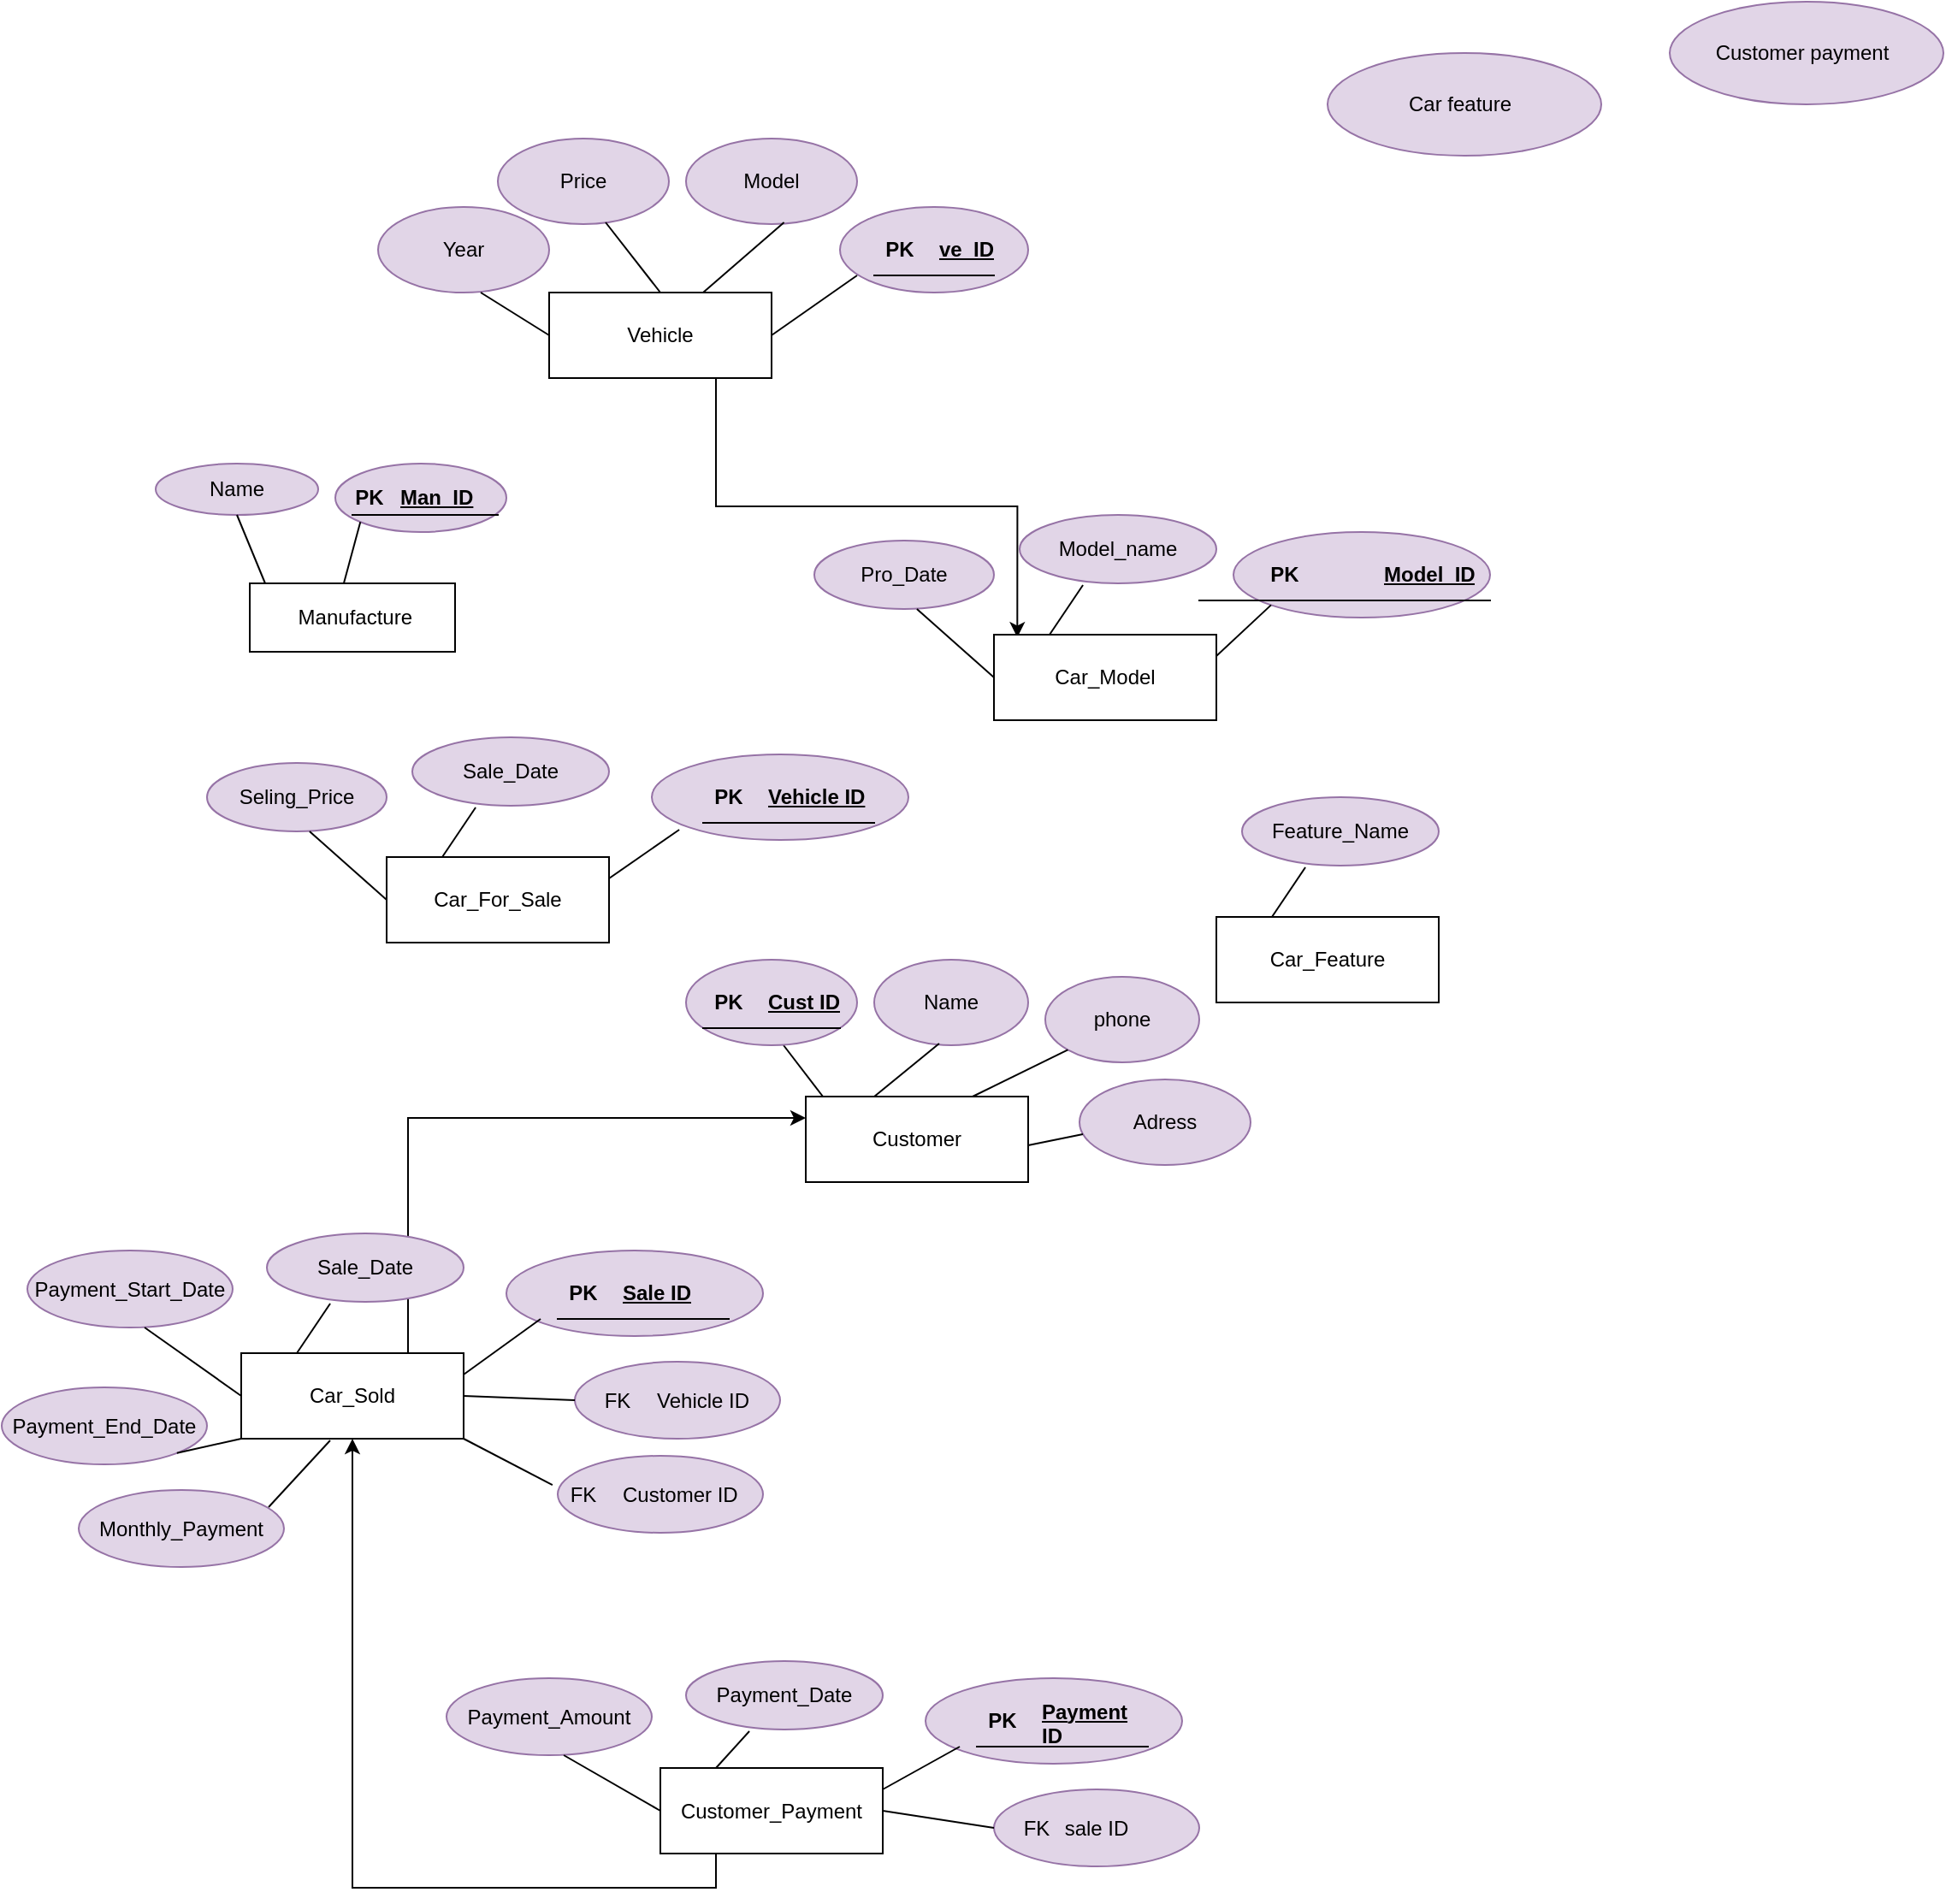 <mxfile version="21.1.5" type="github">
  <diagram id="R2lEEEUBdFMjLlhIrx00" name="Page-1">
    <mxGraphModel dx="1673" dy="1584" grid="1" gridSize="10" guides="1" tooltips="1" connect="1" arrows="1" fold="1" page="1" pageScale="1" pageWidth="850" pageHeight="1100" math="0" shadow="0" extFonts="Permanent Marker^https://fonts.googleapis.com/css?family=Permanent+Marker">
      <root>
        <mxCell id="0" />
        <mxCell id="1" parent="0" />
        <mxCell id="QSl6iMokwTdBmVvLgoSX-13" value="" style="group" parent="1" vertex="1" connectable="0">
          <mxGeometry x="500" y="-80" width="165" height="60" as="geometry" />
        </mxCell>
        <mxCell id="QSl6iMokwTdBmVvLgoSX-14" value="" style="ellipse;whiteSpace=wrap;html=1;fillColor=#e1d5e7;strokeColor=#9673a6;" parent="QSl6iMokwTdBmVvLgoSX-13" vertex="1">
          <mxGeometry x="5" width="160" height="60" as="geometry" />
        </mxCell>
        <mxCell id="QSl6iMokwTdBmVvLgoSX-15" value=" Car feature" style="text;strokeColor=none;align=center;fillColor=none;html=1;verticalAlign=middle;whiteSpace=wrap;rounded=0;" parent="QSl6iMokwTdBmVvLgoSX-13" vertex="1">
          <mxGeometry y="13.75" width="165" height="32.5" as="geometry" />
        </mxCell>
        <mxCell id="QSl6iMokwTdBmVvLgoSX-23" value="" style="group" parent="1" vertex="1" connectable="0">
          <mxGeometry x="700" y="-110" width="165" height="60" as="geometry" />
        </mxCell>
        <mxCell id="QSl6iMokwTdBmVvLgoSX-24" value="" style="ellipse;whiteSpace=wrap;html=1;fillColor=#e1d5e7;strokeColor=#9673a6;" parent="QSl6iMokwTdBmVvLgoSX-23" vertex="1">
          <mxGeometry x="5" width="160" height="60" as="geometry" />
        </mxCell>
        <mxCell id="QSl6iMokwTdBmVvLgoSX-25" value="    Customer payment" style="text;strokeColor=none;align=center;fillColor=none;html=1;verticalAlign=middle;whiteSpace=wrap;rounded=0;" parent="QSl6iMokwTdBmVvLgoSX-23" vertex="1">
          <mxGeometry y="13.75" width="165" height="32.5" as="geometry" />
        </mxCell>
        <mxCell id="qZV4PdtDcSAIjQBR_j6r-117" style="edgeStyle=orthogonalEdgeStyle;rounded=0;orthogonalLoop=1;jettySize=auto;html=1;exitX=0.75;exitY=1;exitDx=0;exitDy=0;entryX=0.105;entryY=0.033;entryDx=0;entryDy=0;entryPerimeter=0;" edge="1" parent="1" source="QSl6iMokwTdBmVvLgoSX-27" target="qZV4PdtDcSAIjQBR_j6r-23">
          <mxGeometry relative="1" as="geometry" />
        </mxCell>
        <mxCell id="QSl6iMokwTdBmVvLgoSX-27" value="Vehicle" style="rounded=0;whiteSpace=wrap;html=1;" parent="1" vertex="1">
          <mxGeometry x="50" y="60" width="130" height="50" as="geometry" />
        </mxCell>
        <mxCell id="QSl6iMokwTdBmVvLgoSX-5" value="  Model    " style="ellipse;whiteSpace=wrap;html=1;fillColor=#e1d5e7;strokeColor=#9673a6;container=0;" parent="1" vertex="1">
          <mxGeometry x="130" y="-30" width="100" height="50" as="geometry" />
        </mxCell>
        <mxCell id="QSl6iMokwTdBmVvLgoSX-28" value="" style="endArrow=none;html=1;rounded=0;entryX=0.573;entryY=0.98;entryDx=0;entryDy=0;entryPerimeter=0;" parent="1" target="QSl6iMokwTdBmVvLgoSX-5" edge="1">
          <mxGeometry width="50" height="50" relative="1" as="geometry">
            <mxPoint x="140" y="60" as="sourcePoint" />
            <mxPoint x="180" y="20" as="targetPoint" />
          </mxGeometry>
        </mxCell>
        <mxCell id="QSl6iMokwTdBmVvLgoSX-1" value=" Price   " style="ellipse;whiteSpace=wrap;html=1;fillColor=#e1d5e7;strokeColor=#9673a6;" parent="1" vertex="1">
          <mxGeometry x="20" y="-30" width="100" height="50" as="geometry" />
        </mxCell>
        <mxCell id="QSl6iMokwTdBmVvLgoSX-29" value="" style="endArrow=none;html=1;rounded=0;entryX=0.573;entryY=0.98;entryDx=0;entryDy=0;entryPerimeter=0;exitX=0.5;exitY=0;exitDx=0;exitDy=0;" parent="1" source="QSl6iMokwTdBmVvLgoSX-27" edge="1">
          <mxGeometry width="50" height="50" relative="1" as="geometry">
            <mxPoint x="30" y="60" as="sourcePoint" />
            <mxPoint x="83" y="19" as="targetPoint" />
          </mxGeometry>
        </mxCell>
        <mxCell id="QSl6iMokwTdBmVvLgoSX-30" value="" style="ellipse;whiteSpace=wrap;html=1;fillColor=#e1d5e7;strokeColor=#9673a6;container=0;" parent="1" vertex="1">
          <mxGeometry x="220" y="10" width="110" height="50" as="geometry" />
        </mxCell>
        <mxCell id="QSl6iMokwTdBmVvLgoSX-32" value="" style="shape=table;startSize=0;container=1;collapsible=1;childLayout=tableLayout;fixedRows=1;rowLines=0;fontStyle=0;align=center;resizeLast=1;strokeColor=none;fillColor=none;collapsible=0;" parent="1" vertex="1">
          <mxGeometry x="240" y="20" width="70" height="30" as="geometry" />
        </mxCell>
        <mxCell id="QSl6iMokwTdBmVvLgoSX-33" value="" style="shape=tableRow;horizontal=0;startSize=0;swimlaneHead=0;swimlaneBody=0;fillColor=none;collapsible=0;dropTarget=0;points=[[0,0.5],[1,0.5]];portConstraint=eastwest;top=0;left=0;right=0;bottom=1;" parent="QSl6iMokwTdBmVvLgoSX-32" vertex="1">
          <mxGeometry width="70" height="30" as="geometry" />
        </mxCell>
        <mxCell id="QSl6iMokwTdBmVvLgoSX-34" value="PK" style="shape=partialRectangle;connectable=0;fillColor=none;top=0;left=0;bottom=0;right=0;fontStyle=1;overflow=hidden;whiteSpace=wrap;html=1;" parent="QSl6iMokwTdBmVvLgoSX-33" vertex="1">
          <mxGeometry width="30" height="30" as="geometry">
            <mxRectangle width="30" height="30" as="alternateBounds" />
          </mxGeometry>
        </mxCell>
        <mxCell id="QSl6iMokwTdBmVvLgoSX-35" value="ve_ID" style="shape=partialRectangle;connectable=0;fillColor=none;top=0;left=0;bottom=0;right=0;align=left;spacingLeft=6;fontStyle=5;overflow=hidden;whiteSpace=wrap;html=1;" parent="QSl6iMokwTdBmVvLgoSX-33" vertex="1">
          <mxGeometry x="30" width="40" height="30" as="geometry">
            <mxRectangle width="40" height="30" as="alternateBounds" />
          </mxGeometry>
        </mxCell>
        <mxCell id="QSl6iMokwTdBmVvLgoSX-36" value="" style="endArrow=none;html=1;rounded=0;exitX=1;exitY=0.5;exitDx=0;exitDy=0;" parent="1" source="QSl6iMokwTdBmVvLgoSX-27" edge="1">
          <mxGeometry width="50" height="50" relative="1" as="geometry">
            <mxPoint x="180" y="90.5" as="sourcePoint" />
            <mxPoint x="230" y="50" as="targetPoint" />
          </mxGeometry>
        </mxCell>
        <mxCell id="QSl6iMokwTdBmVvLgoSX-38" value="Customer" style="rounded=0;whiteSpace=wrap;html=1;" parent="1" vertex="1">
          <mxGeometry x="200" y="530" width="130" height="50" as="geometry" />
        </mxCell>
        <mxCell id="QSl6iMokwTdBmVvLgoSX-39" value="" style="endArrow=none;html=1;rounded=0;entryX=0.57;entryY=1;entryDx=0;entryDy=0;entryPerimeter=0;exitX=0.077;exitY=0;exitDx=0;exitDy=0;exitPerimeter=0;" parent="1" source="QSl6iMokwTdBmVvLgoSX-38" target="QSl6iMokwTdBmVvLgoSX-48" edge="1">
          <mxGeometry width="50" height="50" relative="1" as="geometry">
            <mxPoint x="210" y="520" as="sourcePoint" />
            <mxPoint x="190" y="500" as="targetPoint" />
          </mxGeometry>
        </mxCell>
        <mxCell id="QSl6iMokwTdBmVvLgoSX-48" value="" style="ellipse;whiteSpace=wrap;html=1;fillColor=#e1d5e7;strokeColor=#9673a6;container=0;" parent="1" vertex="1">
          <mxGeometry x="130" y="450" width="100" height="50" as="geometry" />
        </mxCell>
        <mxCell id="QSl6iMokwTdBmVvLgoSX-49" value="" style="shape=table;startSize=0;container=1;collapsible=1;childLayout=tableLayout;fixedRows=1;rowLines=0;fontStyle=0;align=center;resizeLast=1;strokeColor=none;fillColor=none;collapsible=0;" parent="1" vertex="1">
          <mxGeometry x="140" y="460" width="80" height="30" as="geometry" />
        </mxCell>
        <mxCell id="QSl6iMokwTdBmVvLgoSX-50" value="" style="shape=tableRow;horizontal=0;startSize=0;swimlaneHead=0;swimlaneBody=0;fillColor=none;collapsible=0;dropTarget=0;points=[[0,0.5],[1,0.5]];portConstraint=eastwest;top=0;left=0;right=0;bottom=1;" parent="QSl6iMokwTdBmVvLgoSX-49" vertex="1">
          <mxGeometry width="80" height="30" as="geometry" />
        </mxCell>
        <mxCell id="QSl6iMokwTdBmVvLgoSX-51" value="PK" style="shape=partialRectangle;connectable=0;fillColor=none;top=0;left=0;bottom=0;right=0;fontStyle=1;overflow=hidden;whiteSpace=wrap;html=1;" parent="QSl6iMokwTdBmVvLgoSX-50" vertex="1">
          <mxGeometry width="30" height="30" as="geometry">
            <mxRectangle width="30" height="30" as="alternateBounds" />
          </mxGeometry>
        </mxCell>
        <mxCell id="QSl6iMokwTdBmVvLgoSX-52" value="Cust ID" style="shape=partialRectangle;connectable=0;fillColor=none;top=0;left=0;bottom=0;right=0;align=left;spacingLeft=6;fontStyle=5;overflow=hidden;whiteSpace=wrap;html=1;" parent="QSl6iMokwTdBmVvLgoSX-50" vertex="1">
          <mxGeometry x="30" width="50" height="30" as="geometry">
            <mxRectangle width="50" height="30" as="alternateBounds" />
          </mxGeometry>
        </mxCell>
        <mxCell id="QSl6iMokwTdBmVvLgoSX-53" value="Name" style="ellipse;whiteSpace=wrap;html=1;fillColor=#e1d5e7;strokeColor=#9673a6;container=0;" parent="1" vertex="1">
          <mxGeometry x="240" y="450" width="90" height="50" as="geometry" />
        </mxCell>
        <mxCell id="QSl6iMokwTdBmVvLgoSX-55" value="phone" style="ellipse;whiteSpace=wrap;html=1;fillColor=#e1d5e7;strokeColor=#9673a6;container=0;" parent="1" vertex="1">
          <mxGeometry x="340" y="460" width="90" height="50" as="geometry" />
        </mxCell>
        <mxCell id="QSl6iMokwTdBmVvLgoSX-56" value="Adress" style="ellipse;whiteSpace=wrap;html=1;fillColor=#e1d5e7;strokeColor=#9673a6;container=0;" parent="1" vertex="1">
          <mxGeometry x="360" y="520" width="100" height="50" as="geometry" />
        </mxCell>
        <mxCell id="QSl6iMokwTdBmVvLgoSX-57" value="" style="endArrow=none;html=1;rounded=0;exitX=0.308;exitY=0;exitDx=0;exitDy=0;exitPerimeter=0;entryX=0.422;entryY=0.98;entryDx=0;entryDy=0;entryPerimeter=0;" parent="1" source="QSl6iMokwTdBmVvLgoSX-38" target="QSl6iMokwTdBmVvLgoSX-53" edge="1">
          <mxGeometry width="50" height="50" relative="1" as="geometry">
            <mxPoint x="220" y="540" as="sourcePoint" />
            <mxPoint x="270" y="500" as="targetPoint" />
          </mxGeometry>
        </mxCell>
        <mxCell id="QSl6iMokwTdBmVvLgoSX-58" value="" style="endArrow=none;html=1;rounded=0;exitX=0.75;exitY=0;exitDx=0;exitDy=0;entryX=0;entryY=1;entryDx=0;entryDy=0;" parent="1" source="QSl6iMokwTdBmVvLgoSX-38" target="QSl6iMokwTdBmVvLgoSX-55" edge="1">
          <mxGeometry width="50" height="50" relative="1" as="geometry">
            <mxPoint x="230" y="550" as="sourcePoint" />
            <mxPoint x="290" y="520" as="targetPoint" />
          </mxGeometry>
        </mxCell>
        <mxCell id="QSl6iMokwTdBmVvLgoSX-59" value="" style="endArrow=none;html=1;rounded=0;exitX=0.75;exitY=0;exitDx=0;exitDy=0;entryX=0.02;entryY=0.64;entryDx=0;entryDy=0;entryPerimeter=0;" parent="1" target="QSl6iMokwTdBmVvLgoSX-56" edge="1">
          <mxGeometry width="50" height="50" relative="1" as="geometry">
            <mxPoint x="330" y="558.5" as="sourcePoint" />
            <mxPoint x="385" y="531.5" as="targetPoint" />
          </mxGeometry>
        </mxCell>
        <mxCell id="qZV4PdtDcSAIjQBR_j6r-2" value="Year" style="ellipse;whiteSpace=wrap;html=1;fillColor=#e1d5e7;strokeColor=#9673a6;" vertex="1" parent="1">
          <mxGeometry x="-50" y="10" width="100" height="50" as="geometry" />
        </mxCell>
        <mxCell id="qZV4PdtDcSAIjQBR_j6r-3" value="" style="endArrow=none;html=1;rounded=0;exitX=0;exitY=0.5;exitDx=0;exitDy=0;" edge="1" parent="1" source="QSl6iMokwTdBmVvLgoSX-27">
          <mxGeometry width="50" height="50" relative="1" as="geometry">
            <mxPoint x="52" y="101" as="sourcePoint" />
            <mxPoint x="10" y="60" as="targetPoint" />
          </mxGeometry>
        </mxCell>
        <mxCell id="qZV4PdtDcSAIjQBR_j6r-5" value="&amp;nbsp;Manufacture" style="rounded=0;whiteSpace=wrap;html=1;" vertex="1" parent="1">
          <mxGeometry x="-125" y="230" width="120" height="40" as="geometry" />
        </mxCell>
        <mxCell id="QSl6iMokwTdBmVvLgoSX-11" value="Name" style="ellipse;whiteSpace=wrap;html=1;fillColor=#e1d5e7;strokeColor=#9673a6;container=0;" parent="1" vertex="1">
          <mxGeometry x="-180" y="160" width="95" height="30" as="geometry" />
        </mxCell>
        <mxCell id="qZV4PdtDcSAIjQBR_j6r-7" value="" style="endArrow=none;html=1;rounded=0;entryX=0.5;entryY=1;entryDx=0;entryDy=0;exitX=0.075;exitY=0;exitDx=0;exitDy=0;exitPerimeter=0;" edge="1" parent="1" source="qZV4PdtDcSAIjQBR_j6r-5" target="QSl6iMokwTdBmVvLgoSX-11">
          <mxGeometry width="50" height="50" relative="1" as="geometry">
            <mxPoint x="-115" y="220" as="sourcePoint" />
            <mxPoint x="-125" y="190" as="targetPoint" />
          </mxGeometry>
        </mxCell>
        <mxCell id="QSl6iMokwTdBmVvLgoSX-20" value="" style="ellipse;whiteSpace=wrap;html=1;fillColor=#e1d5e7;strokeColor=#9673a6;" parent="1" vertex="1">
          <mxGeometry x="-75" y="160" width="100" height="40" as="geometry" />
        </mxCell>
        <mxCell id="qZV4PdtDcSAIjQBR_j6r-17" value="" style="shape=table;startSize=0;container=1;collapsible=1;childLayout=tableLayout;fixedRows=1;rowLines=0;fontStyle=0;align=center;resizeLast=1;strokeColor=none;fillColor=none;collapsible=0;" vertex="1" parent="1">
          <mxGeometry x="-65" y="170" width="85" height="20" as="geometry" />
        </mxCell>
        <mxCell id="qZV4PdtDcSAIjQBR_j6r-18" value="" style="shape=tableRow;horizontal=0;startSize=0;swimlaneHead=0;swimlaneBody=0;fillColor=none;collapsible=0;dropTarget=0;points=[[0,0.5],[1,0.5]];portConstraint=eastwest;top=0;left=0;right=0;bottom=1;" vertex="1" parent="qZV4PdtDcSAIjQBR_j6r-17">
          <mxGeometry width="85" height="20" as="geometry" />
        </mxCell>
        <mxCell id="qZV4PdtDcSAIjQBR_j6r-19" value="PK" style="shape=partialRectangle;connectable=0;fillColor=none;top=0;left=0;bottom=0;right=0;fontStyle=1;overflow=hidden;whiteSpace=wrap;html=1;" vertex="1" parent="qZV4PdtDcSAIjQBR_j6r-18">
          <mxGeometry width="20" height="20" as="geometry">
            <mxRectangle width="20" height="20" as="alternateBounds" />
          </mxGeometry>
        </mxCell>
        <mxCell id="qZV4PdtDcSAIjQBR_j6r-20" value="Man_ID" style="shape=partialRectangle;connectable=0;fillColor=none;top=0;left=0;bottom=0;right=0;align=left;spacingLeft=6;fontStyle=5;overflow=hidden;whiteSpace=wrap;html=1;" vertex="1" parent="qZV4PdtDcSAIjQBR_j6r-18">
          <mxGeometry x="20" width="65" height="20" as="geometry">
            <mxRectangle width="65" height="20" as="alternateBounds" />
          </mxGeometry>
        </mxCell>
        <mxCell id="qZV4PdtDcSAIjQBR_j6r-22" value="" style="endArrow=none;html=1;rounded=0;entryX=0;entryY=1;entryDx=0;entryDy=0;exitX=0.458;exitY=0;exitDx=0;exitDy=0;exitPerimeter=0;" edge="1" parent="1" source="qZV4PdtDcSAIjQBR_j6r-5" target="QSl6iMokwTdBmVvLgoSX-20">
          <mxGeometry width="50" height="50" relative="1" as="geometry">
            <mxPoint x="-60" y="230" as="sourcePoint" />
            <mxPoint x="-5" y="210" as="targetPoint" />
          </mxGeometry>
        </mxCell>
        <mxCell id="qZV4PdtDcSAIjQBR_j6r-23" value="Car_Model" style="rounded=0;whiteSpace=wrap;html=1;" vertex="1" parent="1">
          <mxGeometry x="310" y="260" width="130" height="50" as="geometry" />
        </mxCell>
        <mxCell id="QSl6iMokwTdBmVvLgoSX-8" value="Model_name" style="ellipse;whiteSpace=wrap;html=1;fillColor=#e1d5e7;strokeColor=#9673a6;" parent="1" vertex="1">
          <mxGeometry x="325" y="190" width="115" height="40" as="geometry" />
        </mxCell>
        <mxCell id="QSl6iMokwTdBmVvLgoSX-17" value="" style="ellipse;whiteSpace=wrap;html=1;fillColor=#e1d5e7;strokeColor=#9673a6;" parent="1" vertex="1">
          <mxGeometry x="450" y="200" width="150" height="50" as="geometry" />
        </mxCell>
        <mxCell id="qZV4PdtDcSAIjQBR_j6r-24" value="" style="shape=table;startSize=0;container=1;collapsible=1;childLayout=tableLayout;fixedRows=1;rowLines=0;fontStyle=0;align=center;resizeLast=1;strokeColor=none;fillColor=none;collapsible=0;" vertex="1" parent="1">
          <mxGeometry x="430" y="210" width="170" height="30" as="geometry" />
        </mxCell>
        <mxCell id="qZV4PdtDcSAIjQBR_j6r-25" value="" style="shape=tableRow;horizontal=0;startSize=0;swimlaneHead=0;swimlaneBody=0;fillColor=none;collapsible=0;dropTarget=0;points=[[0,0.5],[1,0.5]];portConstraint=eastwest;top=0;left=0;right=0;bottom=1;" vertex="1" parent="qZV4PdtDcSAIjQBR_j6r-24">
          <mxGeometry width="170" height="30" as="geometry" />
        </mxCell>
        <mxCell id="qZV4PdtDcSAIjQBR_j6r-26" value="PK" style="shape=partialRectangle;connectable=0;fillColor=none;top=0;left=0;bottom=0;right=0;fontStyle=1;overflow=hidden;whiteSpace=wrap;html=1;" vertex="1" parent="qZV4PdtDcSAIjQBR_j6r-25">
          <mxGeometry width="100" height="30" as="geometry">
            <mxRectangle width="100" height="30" as="alternateBounds" />
          </mxGeometry>
        </mxCell>
        <mxCell id="qZV4PdtDcSAIjQBR_j6r-27" value="Model_ID" style="shape=partialRectangle;connectable=0;fillColor=none;top=0;left=0;bottom=0;right=0;align=left;spacingLeft=6;fontStyle=5;overflow=hidden;whiteSpace=wrap;html=1;" vertex="1" parent="qZV4PdtDcSAIjQBR_j6r-25">
          <mxGeometry x="100" width="70" height="30" as="geometry">
            <mxRectangle width="70" height="30" as="alternateBounds" />
          </mxGeometry>
        </mxCell>
        <mxCell id="qZV4PdtDcSAIjQBR_j6r-28" value="" style="endArrow=none;html=1;rounded=0;exitX=0.25;exitY=0;exitDx=0;exitDy=0;entryX=0.322;entryY=1.025;entryDx=0;entryDy=0;entryPerimeter=0;" edge="1" parent="1" source="qZV4PdtDcSAIjQBR_j6r-23" target="QSl6iMokwTdBmVvLgoSX-8">
          <mxGeometry width="50" height="50" relative="1" as="geometry">
            <mxPoint x="335" y="260" as="sourcePoint" />
            <mxPoint x="360" y="230" as="targetPoint" />
          </mxGeometry>
        </mxCell>
        <mxCell id="qZV4PdtDcSAIjQBR_j6r-30" value="" style="endArrow=none;html=1;rounded=0;exitX=1;exitY=0.25;exitDx=0;exitDy=0;entryX=0;entryY=1;entryDx=0;entryDy=0;" edge="1" parent="1" source="qZV4PdtDcSAIjQBR_j6r-23" target="QSl6iMokwTdBmVvLgoSX-17">
          <mxGeometry width="50" height="50" relative="1" as="geometry">
            <mxPoint x="435" y="290" as="sourcePoint" />
            <mxPoint x="481.05" y="244" as="targetPoint" />
          </mxGeometry>
        </mxCell>
        <mxCell id="qZV4PdtDcSAIjQBR_j6r-31" value="Pro_Date" style="ellipse;whiteSpace=wrap;html=1;fillColor=#e1d5e7;strokeColor=#9673a6;" vertex="1" parent="1">
          <mxGeometry x="205" y="205" width="105" height="40" as="geometry" />
        </mxCell>
        <mxCell id="qZV4PdtDcSAIjQBR_j6r-32" value="" style="endArrow=none;html=1;rounded=0;exitX=0.571;exitY=1;exitDx=0;exitDy=0;exitPerimeter=0;entryX=0;entryY=0.5;entryDx=0;entryDy=0;" edge="1" parent="1" source="qZV4PdtDcSAIjQBR_j6r-31" target="qZV4PdtDcSAIjQBR_j6r-23">
          <mxGeometry width="50" height="50" relative="1" as="geometry">
            <mxPoint x="260" y="330" as="sourcePoint" />
            <mxPoint x="310" y="280" as="targetPoint" />
          </mxGeometry>
        </mxCell>
        <mxCell id="qZV4PdtDcSAIjQBR_j6r-33" value="Car_For_Sale" style="rounded=0;whiteSpace=wrap;html=1;" vertex="1" parent="1">
          <mxGeometry x="-45" y="390" width="130" height="50" as="geometry" />
        </mxCell>
        <mxCell id="qZV4PdtDcSAIjQBR_j6r-34" value="Sale_Date" style="ellipse;whiteSpace=wrap;html=1;fillColor=#e1d5e7;strokeColor=#9673a6;" vertex="1" parent="1">
          <mxGeometry x="-30" y="320" width="115" height="40" as="geometry" />
        </mxCell>
        <mxCell id="qZV4PdtDcSAIjQBR_j6r-35" value="" style="ellipse;whiteSpace=wrap;html=1;fillColor=#e1d5e7;strokeColor=#9673a6;" vertex="1" parent="1">
          <mxGeometry x="110" y="330" width="150" height="50" as="geometry" />
        </mxCell>
        <mxCell id="qZV4PdtDcSAIjQBR_j6r-36" value="" style="shape=table;startSize=0;container=1;collapsible=1;childLayout=tableLayout;fixedRows=1;rowLines=0;fontStyle=0;align=center;resizeLast=1;strokeColor=none;fillColor=none;collapsible=0;" vertex="1" parent="1">
          <mxGeometry x="140" y="340" width="100" height="30" as="geometry" />
        </mxCell>
        <mxCell id="qZV4PdtDcSAIjQBR_j6r-37" value="" style="shape=tableRow;horizontal=0;startSize=0;swimlaneHead=0;swimlaneBody=0;fillColor=none;collapsible=0;dropTarget=0;points=[[0,0.5],[1,0.5]];portConstraint=eastwest;top=0;left=0;right=0;bottom=1;" vertex="1" parent="qZV4PdtDcSAIjQBR_j6r-36">
          <mxGeometry width="100" height="30" as="geometry" />
        </mxCell>
        <mxCell id="qZV4PdtDcSAIjQBR_j6r-38" value="PK" style="shape=partialRectangle;connectable=0;fillColor=none;top=0;left=0;bottom=0;right=0;fontStyle=1;overflow=hidden;whiteSpace=wrap;html=1;" vertex="1" parent="qZV4PdtDcSAIjQBR_j6r-37">
          <mxGeometry width="30" height="30" as="geometry">
            <mxRectangle width="30" height="30" as="alternateBounds" />
          </mxGeometry>
        </mxCell>
        <mxCell id="qZV4PdtDcSAIjQBR_j6r-39" value="Vehicle ID" style="shape=partialRectangle;connectable=0;fillColor=none;top=0;left=0;bottom=0;right=0;align=left;spacingLeft=6;fontStyle=5;overflow=hidden;whiteSpace=wrap;html=1;" vertex="1" parent="qZV4PdtDcSAIjQBR_j6r-37">
          <mxGeometry x="30" width="70" height="30" as="geometry">
            <mxRectangle width="70" height="30" as="alternateBounds" />
          </mxGeometry>
        </mxCell>
        <mxCell id="qZV4PdtDcSAIjQBR_j6r-40" value="" style="endArrow=none;html=1;rounded=0;exitX=0.25;exitY=0;exitDx=0;exitDy=0;entryX=0.322;entryY=1.025;entryDx=0;entryDy=0;entryPerimeter=0;" edge="1" parent="1" source="qZV4PdtDcSAIjQBR_j6r-33" target="qZV4PdtDcSAIjQBR_j6r-34">
          <mxGeometry width="50" height="50" relative="1" as="geometry">
            <mxPoint x="-20" y="390" as="sourcePoint" />
            <mxPoint x="5" y="360" as="targetPoint" />
          </mxGeometry>
        </mxCell>
        <mxCell id="qZV4PdtDcSAIjQBR_j6r-41" value="" style="endArrow=none;html=1;rounded=0;exitX=1;exitY=0.25;exitDx=0;exitDy=0;entryX=0.107;entryY=0.88;entryDx=0;entryDy=0;entryPerimeter=0;" edge="1" parent="1" source="qZV4PdtDcSAIjQBR_j6r-33" target="qZV4PdtDcSAIjQBR_j6r-35">
          <mxGeometry width="50" height="50" relative="1" as="geometry">
            <mxPoint x="80" y="420" as="sourcePoint" />
            <mxPoint x="130" y="370" as="targetPoint" />
          </mxGeometry>
        </mxCell>
        <mxCell id="qZV4PdtDcSAIjQBR_j6r-42" value="Seling_Price" style="ellipse;whiteSpace=wrap;html=1;fillColor=#e1d5e7;strokeColor=#9673a6;" vertex="1" parent="1">
          <mxGeometry x="-150" y="335" width="105" height="40" as="geometry" />
        </mxCell>
        <mxCell id="qZV4PdtDcSAIjQBR_j6r-43" value="" style="endArrow=none;html=1;rounded=0;exitX=0.571;exitY=1;exitDx=0;exitDy=0;exitPerimeter=0;entryX=0;entryY=0.5;entryDx=0;entryDy=0;" edge="1" parent="1" source="qZV4PdtDcSAIjQBR_j6r-42" target="qZV4PdtDcSAIjQBR_j6r-33">
          <mxGeometry width="50" height="50" relative="1" as="geometry">
            <mxPoint x="-95" y="460" as="sourcePoint" />
            <mxPoint x="-45" y="410" as="targetPoint" />
          </mxGeometry>
        </mxCell>
        <mxCell id="qZV4PdtDcSAIjQBR_j6r-45" value="Car_Feature" style="rounded=0;whiteSpace=wrap;html=1;" vertex="1" parent="1">
          <mxGeometry x="440" y="425" width="130" height="50" as="geometry" />
        </mxCell>
        <mxCell id="qZV4PdtDcSAIjQBR_j6r-46" value="Feature_Name" style="ellipse;whiteSpace=wrap;html=1;fillColor=#e1d5e7;strokeColor=#9673a6;" vertex="1" parent="1">
          <mxGeometry x="455" y="355" width="115" height="40" as="geometry" />
        </mxCell>
        <mxCell id="qZV4PdtDcSAIjQBR_j6r-52" value="" style="endArrow=none;html=1;rounded=0;exitX=0.25;exitY=0;exitDx=0;exitDy=0;entryX=0.322;entryY=1.025;entryDx=0;entryDy=0;entryPerimeter=0;" edge="1" parent="1" source="qZV4PdtDcSAIjQBR_j6r-45" target="qZV4PdtDcSAIjQBR_j6r-46">
          <mxGeometry width="50" height="50" relative="1" as="geometry">
            <mxPoint x="465" y="425" as="sourcePoint" />
            <mxPoint x="490" y="395" as="targetPoint" />
          </mxGeometry>
        </mxCell>
        <mxCell id="qZV4PdtDcSAIjQBR_j6r-116" style="edgeStyle=orthogonalEdgeStyle;rounded=0;orthogonalLoop=1;jettySize=auto;html=1;exitX=0.75;exitY=0;exitDx=0;exitDy=0;entryX=0;entryY=0.25;entryDx=0;entryDy=0;" edge="1" parent="1" source="qZV4PdtDcSAIjQBR_j6r-56" target="QSl6iMokwTdBmVvLgoSX-38">
          <mxGeometry relative="1" as="geometry" />
        </mxCell>
        <mxCell id="qZV4PdtDcSAIjQBR_j6r-56" value="Car_Sold" style="rounded=0;whiteSpace=wrap;html=1;" vertex="1" parent="1">
          <mxGeometry x="-130" y="680" width="130" height="50" as="geometry" />
        </mxCell>
        <mxCell id="qZV4PdtDcSAIjQBR_j6r-57" value="Sale_Date" style="ellipse;whiteSpace=wrap;html=1;fillColor=#e1d5e7;strokeColor=#9673a6;" vertex="1" parent="1">
          <mxGeometry x="-115" y="610" width="115" height="40" as="geometry" />
        </mxCell>
        <mxCell id="qZV4PdtDcSAIjQBR_j6r-58" value="" style="ellipse;whiteSpace=wrap;html=1;fillColor=#e1d5e7;strokeColor=#9673a6;" vertex="1" parent="1">
          <mxGeometry x="25" y="620" width="150" height="50" as="geometry" />
        </mxCell>
        <mxCell id="qZV4PdtDcSAIjQBR_j6r-59" value="" style="shape=table;startSize=0;container=1;collapsible=1;childLayout=tableLayout;fixedRows=1;rowLines=0;fontStyle=0;align=center;resizeLast=1;strokeColor=none;fillColor=none;collapsible=0;" vertex="1" parent="1">
          <mxGeometry x="55" y="630" width="100" height="30" as="geometry" />
        </mxCell>
        <mxCell id="qZV4PdtDcSAIjQBR_j6r-60" value="" style="shape=tableRow;horizontal=0;startSize=0;swimlaneHead=0;swimlaneBody=0;fillColor=none;collapsible=0;dropTarget=0;points=[[0,0.5],[1,0.5]];portConstraint=eastwest;top=0;left=0;right=0;bottom=1;" vertex="1" parent="qZV4PdtDcSAIjQBR_j6r-59">
          <mxGeometry width="100" height="30" as="geometry" />
        </mxCell>
        <mxCell id="qZV4PdtDcSAIjQBR_j6r-61" value="PK" style="shape=partialRectangle;connectable=0;fillColor=none;top=0;left=0;bottom=0;right=0;fontStyle=1;overflow=hidden;whiteSpace=wrap;html=1;" vertex="1" parent="qZV4PdtDcSAIjQBR_j6r-60">
          <mxGeometry width="30" height="30" as="geometry">
            <mxRectangle width="30" height="30" as="alternateBounds" />
          </mxGeometry>
        </mxCell>
        <mxCell id="qZV4PdtDcSAIjQBR_j6r-62" value="Sale ID" style="shape=partialRectangle;connectable=0;fillColor=none;top=0;left=0;bottom=0;right=0;align=left;spacingLeft=6;fontStyle=5;overflow=hidden;whiteSpace=wrap;html=1;" vertex="1" parent="qZV4PdtDcSAIjQBR_j6r-60">
          <mxGeometry x="30" width="70" height="30" as="geometry">
            <mxRectangle width="70" height="30" as="alternateBounds" />
          </mxGeometry>
        </mxCell>
        <mxCell id="qZV4PdtDcSAIjQBR_j6r-63" value="" style="endArrow=none;html=1;rounded=0;exitX=0.25;exitY=0;exitDx=0;exitDy=0;entryX=0.322;entryY=1.025;entryDx=0;entryDy=0;entryPerimeter=0;" edge="1" parent="1" source="qZV4PdtDcSAIjQBR_j6r-56" target="qZV4PdtDcSAIjQBR_j6r-57">
          <mxGeometry width="50" height="50" relative="1" as="geometry">
            <mxPoint x="-105" y="680" as="sourcePoint" />
            <mxPoint x="-80" y="650" as="targetPoint" />
          </mxGeometry>
        </mxCell>
        <mxCell id="qZV4PdtDcSAIjQBR_j6r-64" value="" style="endArrow=none;html=1;rounded=0;exitX=1;exitY=0.25;exitDx=0;exitDy=0;" edge="1" parent="1" source="qZV4PdtDcSAIjQBR_j6r-56">
          <mxGeometry width="50" height="50" relative="1" as="geometry">
            <mxPoint x="-5" y="710" as="sourcePoint" />
            <mxPoint x="45" y="660" as="targetPoint" />
          </mxGeometry>
        </mxCell>
        <mxCell id="qZV4PdtDcSAIjQBR_j6r-65" value=" Payment_Start_Date" style="ellipse;whiteSpace=wrap;html=1;fillColor=#e1d5e7;strokeColor=#9673a6;" vertex="1" parent="1">
          <mxGeometry x="-255" y="620" width="120" height="45" as="geometry" />
        </mxCell>
        <mxCell id="qZV4PdtDcSAIjQBR_j6r-66" value="" style="endArrow=none;html=1;rounded=0;exitX=0.571;exitY=1;exitDx=0;exitDy=0;exitPerimeter=0;entryX=0;entryY=0.5;entryDx=0;entryDy=0;" edge="1" parent="1" source="qZV4PdtDcSAIjQBR_j6r-65" target="qZV4PdtDcSAIjQBR_j6r-56">
          <mxGeometry width="50" height="50" relative="1" as="geometry">
            <mxPoint x="-180" y="750" as="sourcePoint" />
            <mxPoint x="-130" y="700" as="targetPoint" />
          </mxGeometry>
        </mxCell>
        <mxCell id="qZV4PdtDcSAIjQBR_j6r-67" value=" Payment_End_Date" style="ellipse;whiteSpace=wrap;html=1;fillColor=#e1d5e7;strokeColor=#9673a6;" vertex="1" parent="1">
          <mxGeometry x="-270" y="700" width="120" height="45" as="geometry" />
        </mxCell>
        <mxCell id="qZV4PdtDcSAIjQBR_j6r-68" value="" style="endArrow=none;html=1;rounded=0;exitX=1;exitY=1;exitDx=0;exitDy=0;entryX=0;entryY=1;entryDx=0;entryDy=0;" edge="1" parent="1" source="qZV4PdtDcSAIjQBR_j6r-67" target="qZV4PdtDcSAIjQBR_j6r-56">
          <mxGeometry width="50" height="50" relative="1" as="geometry">
            <mxPoint x="-180" y="780" as="sourcePoint" />
            <mxPoint x="-130" y="730" as="targetPoint" />
          </mxGeometry>
        </mxCell>
        <mxCell id="qZV4PdtDcSAIjQBR_j6r-69" value=" Monthly_Payment" style="ellipse;whiteSpace=wrap;html=1;fillColor=#e1d5e7;strokeColor=#9673a6;" vertex="1" parent="1">
          <mxGeometry x="-225" y="760" width="120" height="45" as="geometry" />
        </mxCell>
        <mxCell id="qZV4PdtDcSAIjQBR_j6r-76" value="" style="endArrow=none;html=1;rounded=0;exitX=0.925;exitY=0.222;exitDx=0;exitDy=0;exitPerimeter=0;entryX=0.4;entryY=1.02;entryDx=0;entryDy=0;entryPerimeter=0;" edge="1" parent="1" source="qZV4PdtDcSAIjQBR_j6r-69" target="qZV4PdtDcSAIjQBR_j6r-56">
          <mxGeometry width="50" height="50" relative="1" as="geometry">
            <mxPoint x="-105" y="770" as="sourcePoint" />
            <mxPoint x="-75" y="730" as="targetPoint" />
          </mxGeometry>
        </mxCell>
        <mxCell id="qZV4PdtDcSAIjQBR_j6r-77" value="" style="ellipse;whiteSpace=wrap;html=1;fillColor=#e1d5e7;strokeColor=#9673a6;" vertex="1" parent="1">
          <mxGeometry x="65" y="685" width="120" height="45" as="geometry" />
        </mxCell>
        <mxCell id="qZV4PdtDcSAIjQBR_j6r-78" value="" style="shape=table;startSize=0;container=1;collapsible=1;childLayout=tableLayout;fixedRows=1;rowLines=0;fontStyle=0;align=center;resizeLast=1;strokeColor=none;fillColor=none;collapsible=0;" vertex="1" parent="1">
          <mxGeometry x="75" y="692.5" width="180" height="30" as="geometry" />
        </mxCell>
        <mxCell id="qZV4PdtDcSAIjQBR_j6r-79" value="" style="shape=tableRow;horizontal=0;startSize=0;swimlaneHead=0;swimlaneBody=0;fillColor=none;collapsible=0;dropTarget=0;points=[[0,0.5],[1,0.5]];portConstraint=eastwest;top=0;left=0;right=0;bottom=0;" vertex="1" parent="qZV4PdtDcSAIjQBR_j6r-78">
          <mxGeometry width="180" height="30" as="geometry" />
        </mxCell>
        <mxCell id="qZV4PdtDcSAIjQBR_j6r-80" value="FK" style="shape=partialRectangle;connectable=0;fillColor=none;top=0;left=0;bottom=0;right=0;fontStyle=0;overflow=hidden;whiteSpace=wrap;html=1;" vertex="1" parent="qZV4PdtDcSAIjQBR_j6r-79">
          <mxGeometry width="30" height="30" as="geometry">
            <mxRectangle width="30" height="30" as="alternateBounds" />
          </mxGeometry>
        </mxCell>
        <mxCell id="qZV4PdtDcSAIjQBR_j6r-81" value="Vehicle ID" style="shape=partialRectangle;connectable=0;fillColor=none;top=0;left=0;bottom=0;right=0;align=left;spacingLeft=6;fontStyle=0;overflow=hidden;whiteSpace=wrap;html=1;" vertex="1" parent="qZV4PdtDcSAIjQBR_j6r-79">
          <mxGeometry x="30" width="150" height="30" as="geometry">
            <mxRectangle width="150" height="30" as="alternateBounds" />
          </mxGeometry>
        </mxCell>
        <mxCell id="qZV4PdtDcSAIjQBR_j6r-82" value="" style="endArrow=none;html=1;rounded=0;entryX=0;entryY=0.5;entryDx=0;entryDy=0;exitX=1;exitY=0.5;exitDx=0;exitDy=0;" edge="1" parent="1" source="qZV4PdtDcSAIjQBR_j6r-56" target="qZV4PdtDcSAIjQBR_j6r-77">
          <mxGeometry width="50" height="50" relative="1" as="geometry">
            <mxPoint x="5" y="710" as="sourcePoint" />
            <mxPoint x="50" y="670" as="targetPoint" />
          </mxGeometry>
        </mxCell>
        <mxCell id="qZV4PdtDcSAIjQBR_j6r-83" value="" style="ellipse;whiteSpace=wrap;html=1;fillColor=#e1d5e7;strokeColor=#9673a6;" vertex="1" parent="1">
          <mxGeometry x="55" y="740" width="120" height="45" as="geometry" />
        </mxCell>
        <mxCell id="qZV4PdtDcSAIjQBR_j6r-84" value="" style="shape=table;startSize=0;container=1;collapsible=1;childLayout=tableLayout;fixedRows=1;rowLines=0;fontStyle=0;align=center;resizeLast=1;strokeColor=none;fillColor=none;collapsible=0;" vertex="1" parent="1">
          <mxGeometry x="55" y="747.5" width="180" height="30" as="geometry" />
        </mxCell>
        <mxCell id="qZV4PdtDcSAIjQBR_j6r-85" value="" style="shape=tableRow;horizontal=0;startSize=0;swimlaneHead=0;swimlaneBody=0;fillColor=none;collapsible=0;dropTarget=0;points=[[0,0.5],[1,0.5]];portConstraint=eastwest;top=0;left=0;right=0;bottom=0;" vertex="1" parent="qZV4PdtDcSAIjQBR_j6r-84">
          <mxGeometry width="180" height="30" as="geometry" />
        </mxCell>
        <mxCell id="qZV4PdtDcSAIjQBR_j6r-86" value="FK" style="shape=partialRectangle;connectable=0;fillColor=none;top=0;left=0;bottom=0;right=0;fontStyle=0;overflow=hidden;whiteSpace=wrap;html=1;" vertex="1" parent="qZV4PdtDcSAIjQBR_j6r-85">
          <mxGeometry width="30" height="30" as="geometry">
            <mxRectangle width="30" height="30" as="alternateBounds" />
          </mxGeometry>
        </mxCell>
        <mxCell id="qZV4PdtDcSAIjQBR_j6r-87" value="Customer ID" style="shape=partialRectangle;connectable=0;fillColor=none;top=0;left=0;bottom=0;right=0;align=left;spacingLeft=6;fontStyle=0;overflow=hidden;whiteSpace=wrap;html=1;" vertex="1" parent="qZV4PdtDcSAIjQBR_j6r-85">
          <mxGeometry x="30" width="150" height="30" as="geometry">
            <mxRectangle width="150" height="30" as="alternateBounds" />
          </mxGeometry>
        </mxCell>
        <mxCell id="qZV4PdtDcSAIjQBR_j6r-88" value="" style="endArrow=none;html=1;rounded=0;entryX=-0.017;entryY=0.317;entryDx=0;entryDy=0;entryPerimeter=0;exitX=1;exitY=1;exitDx=0;exitDy=0;" edge="1" parent="1" source="qZV4PdtDcSAIjQBR_j6r-56" target="qZV4PdtDcSAIjQBR_j6r-85">
          <mxGeometry width="50" height="50" relative="1" as="geometry">
            <mxPoint x="5" y="730" as="sourcePoint" />
            <mxPoint x="45" y="682.5" as="targetPoint" />
          </mxGeometry>
        </mxCell>
        <mxCell id="qZV4PdtDcSAIjQBR_j6r-115" style="edgeStyle=orthogonalEdgeStyle;rounded=0;orthogonalLoop=1;jettySize=auto;html=1;exitX=0.25;exitY=1;exitDx=0;exitDy=0;entryX=0.5;entryY=1;entryDx=0;entryDy=0;" edge="1" parent="1" source="qZV4PdtDcSAIjQBR_j6r-91" target="qZV4PdtDcSAIjQBR_j6r-56">
          <mxGeometry relative="1" as="geometry">
            <mxPoint x="-40" y="750" as="targetPoint" />
          </mxGeometry>
        </mxCell>
        <mxCell id="qZV4PdtDcSAIjQBR_j6r-91" value="Customer_Payment" style="rounded=0;whiteSpace=wrap;html=1;" vertex="1" parent="1">
          <mxGeometry x="115" y="922.5" width="130" height="50" as="geometry" />
        </mxCell>
        <mxCell id="qZV4PdtDcSAIjQBR_j6r-92" value="Payment_Date" style="ellipse;whiteSpace=wrap;html=1;fillColor=#e1d5e7;strokeColor=#9673a6;" vertex="1" parent="1">
          <mxGeometry x="130" y="860" width="115" height="40" as="geometry" />
        </mxCell>
        <mxCell id="qZV4PdtDcSAIjQBR_j6r-93" value="" style="ellipse;whiteSpace=wrap;html=1;fillColor=#e1d5e7;strokeColor=#9673a6;" vertex="1" parent="1">
          <mxGeometry x="270" y="870" width="150" height="50" as="geometry" />
        </mxCell>
        <mxCell id="qZV4PdtDcSAIjQBR_j6r-94" value="" style="shape=table;startSize=0;container=1;collapsible=1;childLayout=tableLayout;fixedRows=1;rowLines=0;fontStyle=0;align=center;resizeLast=1;strokeColor=none;fillColor=none;collapsible=0;" vertex="1" parent="1">
          <mxGeometry x="300" y="880" width="100" height="30" as="geometry" />
        </mxCell>
        <mxCell id="qZV4PdtDcSAIjQBR_j6r-95" value="" style="shape=tableRow;horizontal=0;startSize=0;swimlaneHead=0;swimlaneBody=0;fillColor=none;collapsible=0;dropTarget=0;points=[[0,0.5],[1,0.5]];portConstraint=eastwest;top=0;left=0;right=0;bottom=1;" vertex="1" parent="qZV4PdtDcSAIjQBR_j6r-94">
          <mxGeometry width="100" height="30" as="geometry" />
        </mxCell>
        <mxCell id="qZV4PdtDcSAIjQBR_j6r-96" value="PK" style="shape=partialRectangle;connectable=0;fillColor=none;top=0;left=0;bottom=0;right=0;fontStyle=1;overflow=hidden;whiteSpace=wrap;html=1;" vertex="1" parent="qZV4PdtDcSAIjQBR_j6r-95">
          <mxGeometry width="30" height="30" as="geometry">
            <mxRectangle width="30" height="30" as="alternateBounds" />
          </mxGeometry>
        </mxCell>
        <mxCell id="qZV4PdtDcSAIjQBR_j6r-97" value="Payment ID" style="shape=partialRectangle;connectable=0;fillColor=none;top=0;left=0;bottom=0;right=0;align=left;spacingLeft=6;fontStyle=5;overflow=hidden;whiteSpace=wrap;html=1;" vertex="1" parent="qZV4PdtDcSAIjQBR_j6r-95">
          <mxGeometry x="30" width="70" height="30" as="geometry">
            <mxRectangle width="70" height="30" as="alternateBounds" />
          </mxGeometry>
        </mxCell>
        <mxCell id="qZV4PdtDcSAIjQBR_j6r-98" value="" style="endArrow=none;html=1;rounded=0;exitX=0.25;exitY=0;exitDx=0;exitDy=0;entryX=0.322;entryY=1.025;entryDx=0;entryDy=0;entryPerimeter=0;" edge="1" parent="1" source="qZV4PdtDcSAIjQBR_j6r-91" target="qZV4PdtDcSAIjQBR_j6r-92">
          <mxGeometry width="50" height="50" relative="1" as="geometry">
            <mxPoint x="140" y="930" as="sourcePoint" />
            <mxPoint x="165" y="900" as="targetPoint" />
          </mxGeometry>
        </mxCell>
        <mxCell id="qZV4PdtDcSAIjQBR_j6r-99" value="" style="endArrow=none;html=1;rounded=0;exitX=1;exitY=0.25;exitDx=0;exitDy=0;" edge="1" parent="1" source="qZV4PdtDcSAIjQBR_j6r-91">
          <mxGeometry width="50" height="50" relative="1" as="geometry">
            <mxPoint x="240" y="960" as="sourcePoint" />
            <mxPoint x="290" y="910" as="targetPoint" />
          </mxGeometry>
        </mxCell>
        <mxCell id="qZV4PdtDcSAIjQBR_j6r-100" value=" Payment_Amount" style="ellipse;whiteSpace=wrap;html=1;fillColor=#e1d5e7;strokeColor=#9673a6;" vertex="1" parent="1">
          <mxGeometry x="-10" y="870" width="120" height="45" as="geometry" />
        </mxCell>
        <mxCell id="qZV4PdtDcSAIjQBR_j6r-101" value="" style="endArrow=none;html=1;rounded=0;exitX=0.571;exitY=1;exitDx=0;exitDy=0;exitPerimeter=0;entryX=0;entryY=0.5;entryDx=0;entryDy=0;" edge="1" parent="1" source="qZV4PdtDcSAIjQBR_j6r-100" target="qZV4PdtDcSAIjQBR_j6r-91">
          <mxGeometry width="50" height="50" relative="1" as="geometry">
            <mxPoint x="65" y="1000" as="sourcePoint" />
            <mxPoint x="115" y="950" as="targetPoint" />
          </mxGeometry>
        </mxCell>
        <mxCell id="qZV4PdtDcSAIjQBR_j6r-106" value="sale ID" style="ellipse;whiteSpace=wrap;html=1;fillColor=#e1d5e7;strokeColor=#9673a6;" vertex="1" parent="1">
          <mxGeometry x="310" y="935" width="120" height="45" as="geometry" />
        </mxCell>
        <mxCell id="qZV4PdtDcSAIjQBR_j6r-107" value="FK" style="shape=partialRectangle;connectable=0;fillColor=none;top=0;left=0;bottom=0;right=0;fontStyle=0;overflow=hidden;whiteSpace=wrap;html=1;" vertex="1" parent="1">
          <mxGeometry x="320" y="942.5" width="30" height="30" as="geometry">
            <mxRectangle width="30" height="30" as="alternateBounds" />
          </mxGeometry>
        </mxCell>
        <mxCell id="qZV4PdtDcSAIjQBR_j6r-108" value="" style="endArrow=none;html=1;rounded=0;entryX=0;entryY=0.5;entryDx=0;entryDy=0;exitX=1;exitY=0.5;exitDx=0;exitDy=0;" edge="1" parent="1" source="qZV4PdtDcSAIjQBR_j6r-91" target="qZV4PdtDcSAIjQBR_j6r-106">
          <mxGeometry width="50" height="50" relative="1" as="geometry">
            <mxPoint x="250" y="960" as="sourcePoint" />
            <mxPoint x="295" y="920" as="targetPoint" />
          </mxGeometry>
        </mxCell>
      </root>
    </mxGraphModel>
  </diagram>
</mxfile>
